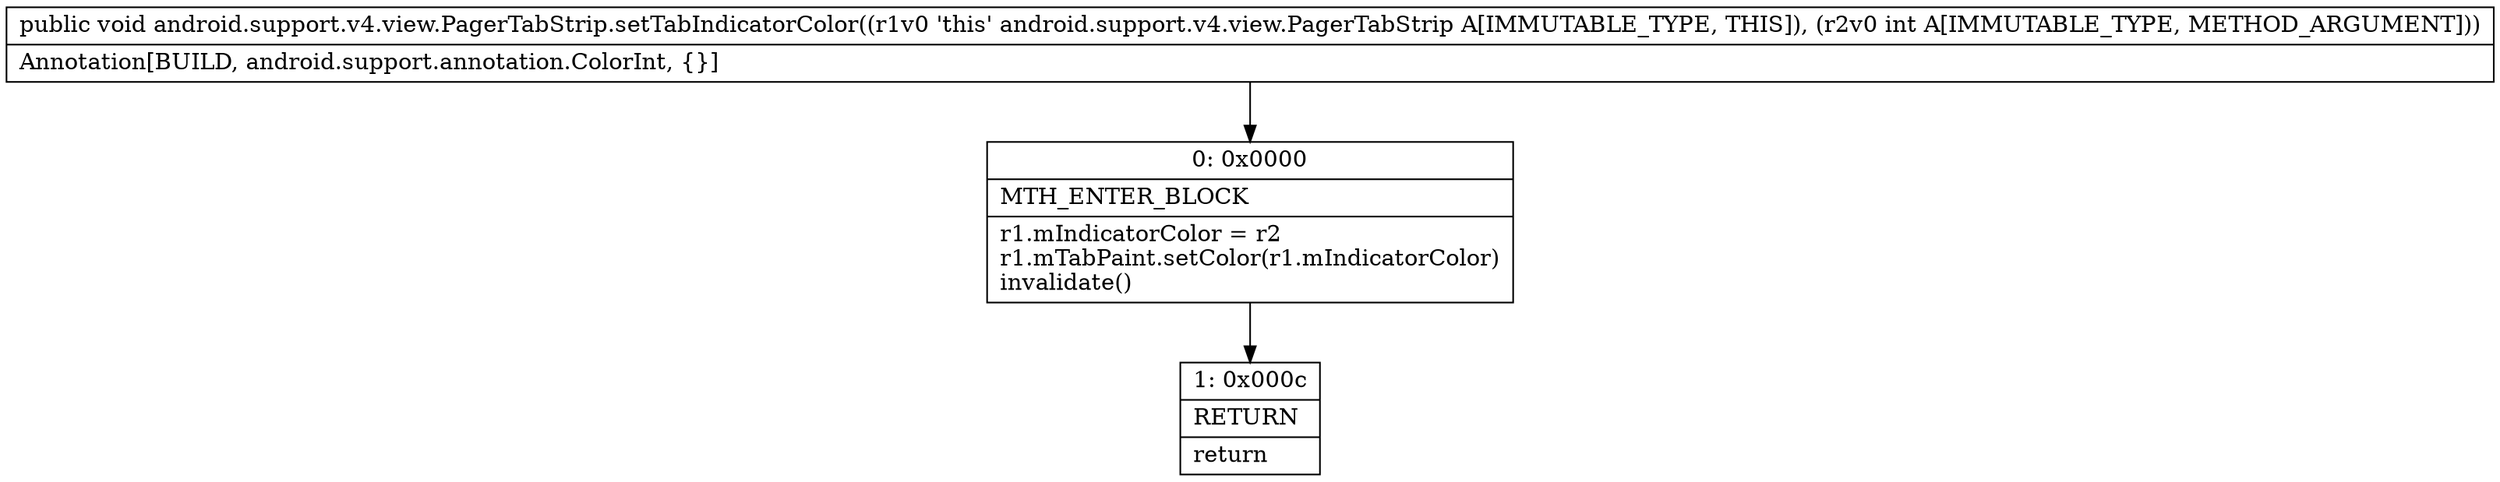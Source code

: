 digraph "CFG forandroid.support.v4.view.PagerTabStrip.setTabIndicatorColor(I)V" {
Node_0 [shape=record,label="{0\:\ 0x0000|MTH_ENTER_BLOCK\l|r1.mIndicatorColor = r2\lr1.mTabPaint.setColor(r1.mIndicatorColor)\linvalidate()\l}"];
Node_1 [shape=record,label="{1\:\ 0x000c|RETURN\l|return\l}"];
MethodNode[shape=record,label="{public void android.support.v4.view.PagerTabStrip.setTabIndicatorColor((r1v0 'this' android.support.v4.view.PagerTabStrip A[IMMUTABLE_TYPE, THIS]), (r2v0 int A[IMMUTABLE_TYPE, METHOD_ARGUMENT]))  | Annotation[BUILD, android.support.annotation.ColorInt, \{\}]\l}"];
MethodNode -> Node_0;
Node_0 -> Node_1;
}

